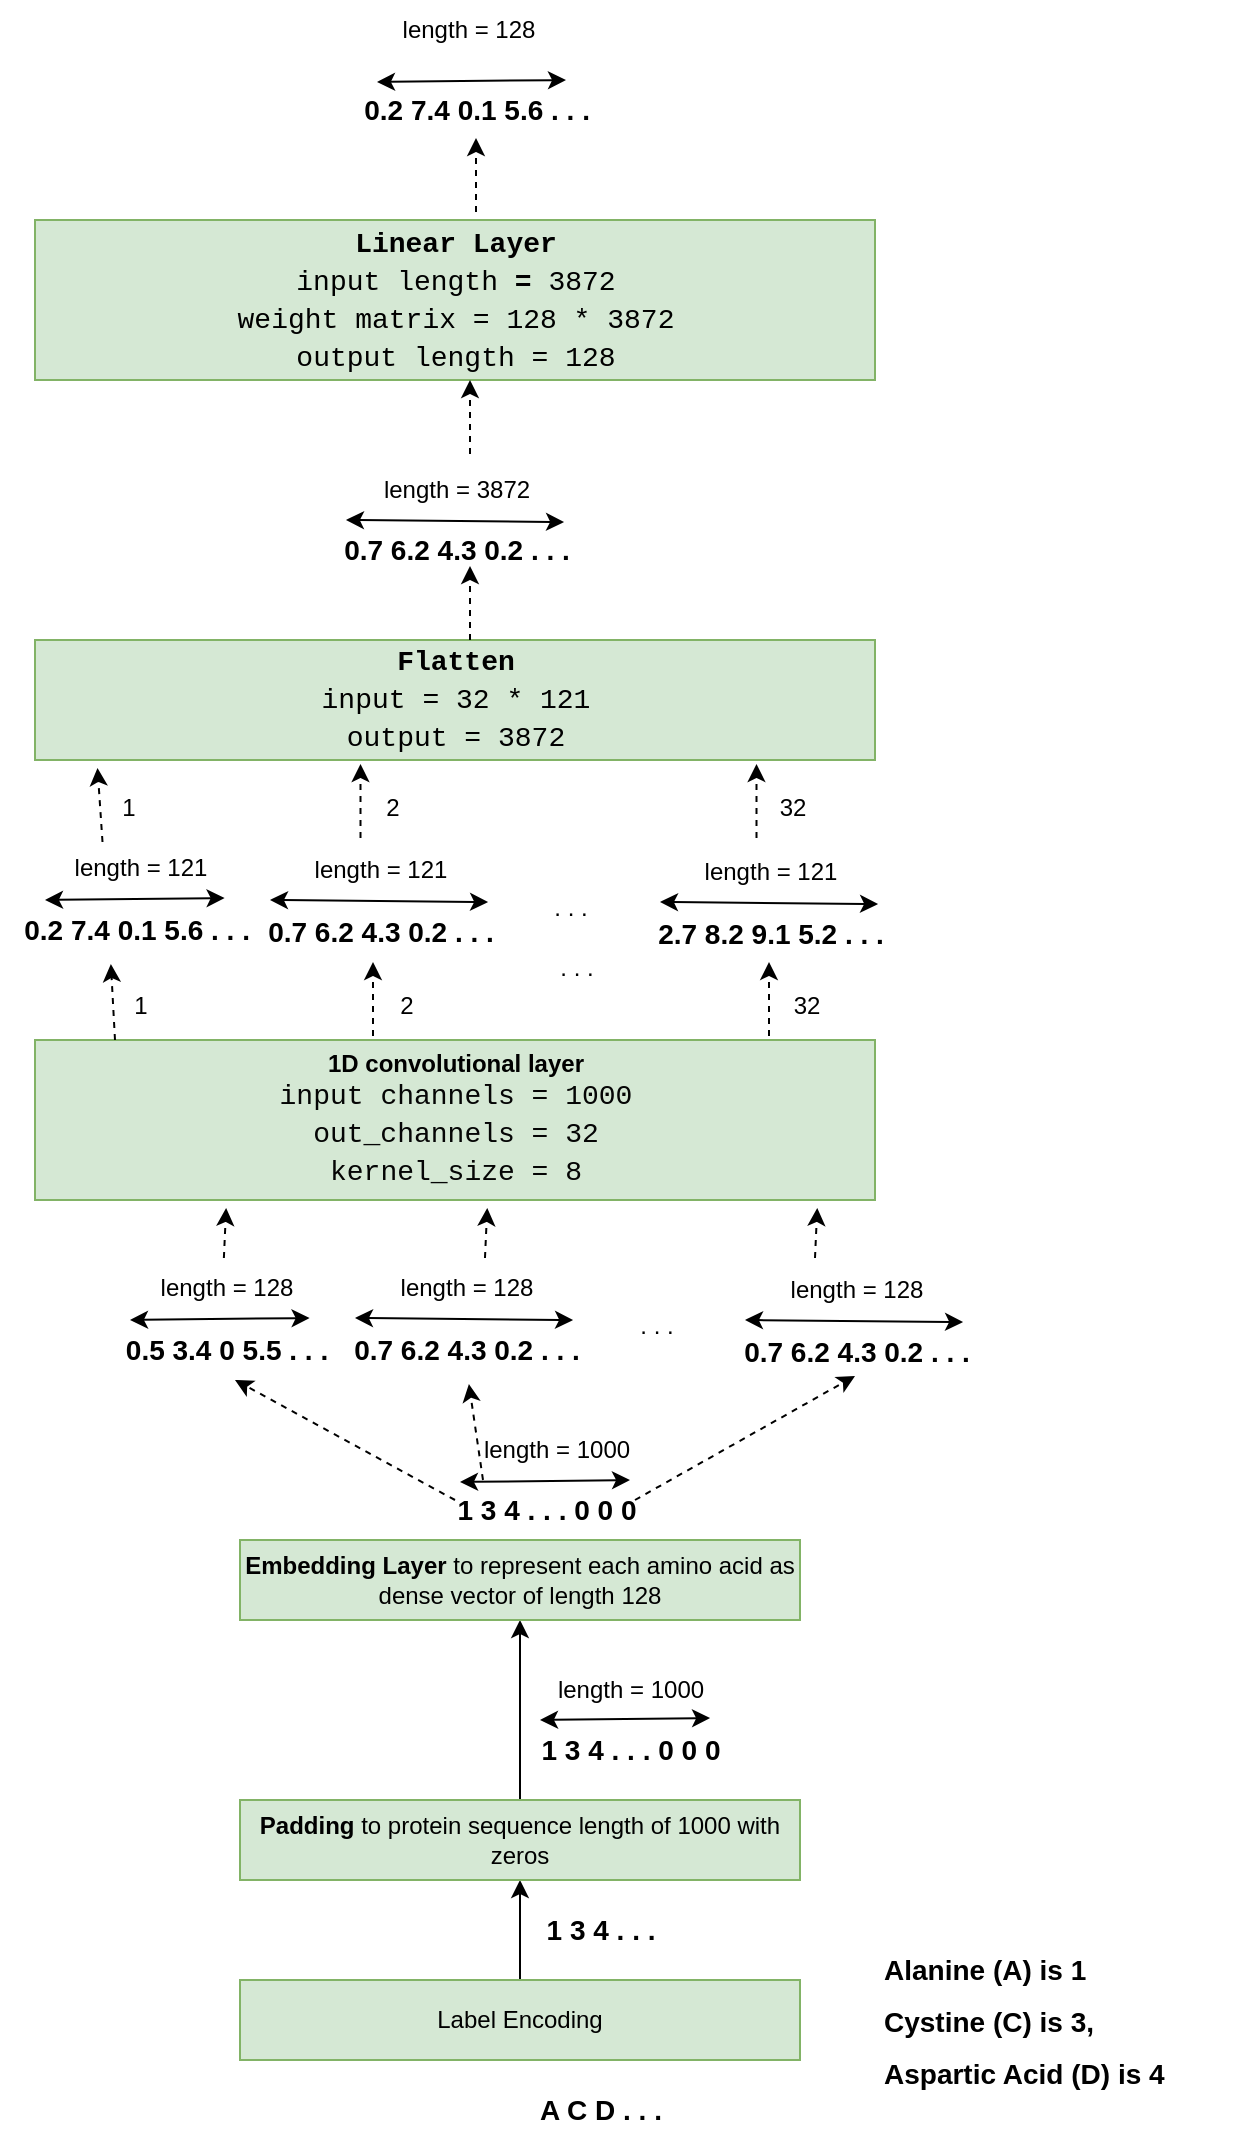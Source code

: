 <mxfile version="24.7.8">
  <diagram name="Page-1" id="SnX7uPhs9DzWcd9LeeyA">
    <mxGraphModel dx="880" dy="434" grid="1" gridSize="10" guides="1" tooltips="1" connect="1" arrows="1" fold="1" page="1" pageScale="1" pageWidth="827" pageHeight="1169" math="0" shadow="0">
      <root>
        <mxCell id="0" />
        <mxCell id="1" parent="0" />
        <mxCell id="YqaqUzx_TyqVY9UQARu3-9" style="edgeStyle=orthogonalEdgeStyle;rounded=0;orthogonalLoop=1;jettySize=auto;html=1;exitX=0.5;exitY=0;exitDx=0;exitDy=0;entryX=0.5;entryY=1;entryDx=0;entryDy=0;" parent="1" source="YqaqUzx_TyqVY9UQARu3-1" target="YqaqUzx_TyqVY9UQARu3-2" edge="1">
          <mxGeometry relative="1" as="geometry" />
        </mxCell>
        <mxCell id="YqaqUzx_TyqVY9UQARu3-1" value="Label Encoding" style="rounded=0;whiteSpace=wrap;html=1;fillColor=#d5e8d4;strokeColor=#82b366;" parent="1" vertex="1">
          <mxGeometry x="240" y="1070" width="280" height="40" as="geometry" />
        </mxCell>
        <mxCell id="OcDNsuJ5h-MP05Xmr6Iw-2" style="edgeStyle=orthogonalEdgeStyle;rounded=0;orthogonalLoop=1;jettySize=auto;html=1;exitX=0.5;exitY=0;exitDx=0;exitDy=0;entryX=0.5;entryY=1;entryDx=0;entryDy=0;" parent="1" source="YqaqUzx_TyqVY9UQARu3-2" target="YqaqUzx_TyqVY9UQARu3-10" edge="1">
          <mxGeometry relative="1" as="geometry" />
        </mxCell>
        <mxCell id="YqaqUzx_TyqVY9UQARu3-2" value="&lt;b&gt;Padding&lt;/b&gt; to protein sequence length of 1000 with zeros" style="rounded=0;whiteSpace=wrap;html=1;fillColor=#d5e8d4;strokeColor=#82b366;" parent="1" vertex="1">
          <mxGeometry x="240" y="980" width="280" height="40" as="geometry" />
        </mxCell>
        <mxCell id="YqaqUzx_TyqVY9UQARu3-4" value="A C D . . ." style="text;html=1;align=center;verticalAlign=middle;resizable=0;points=[];autosize=1;strokeColor=none;fillColor=none;fontSize=14;fontStyle=1" parent="1" vertex="1">
          <mxGeometry x="380" y="1120" width="80" height="30" as="geometry" />
        </mxCell>
        <mxCell id="YqaqUzx_TyqVY9UQARu3-5" value="&lt;h1 style=&quot;margin-top: 0px; font-size: 14px;&quot;&gt;&lt;font style=&quot;font-size: 14px;&quot;&gt;Alanine (A) is 1&lt;/font&gt;&lt;/h1&gt;&lt;h1 style=&quot;margin-top: 0px; font-size: 14px;&quot;&gt;&lt;font style=&quot;font-size: 14px;&quot;&gt;Cystine (C) is 3,&amp;nbsp;&lt;/font&gt;&lt;/h1&gt;&lt;h1 style=&quot;margin-top: 0px; font-size: 14px;&quot;&gt;&lt;font style=&quot;font-size: 14px;&quot;&gt;Aspartic Acid (D) is 4&amp;nbsp;&lt;/font&gt;&lt;br&gt;&lt;/h1&gt;" style="text;html=1;whiteSpace=wrap;overflow=hidden;rounded=0;" parent="1" vertex="1">
          <mxGeometry x="560" y="1050" width="180" height="90" as="geometry" />
        </mxCell>
        <mxCell id="YqaqUzx_TyqVY9UQARu3-6" value="1 3 4 . . ." style="text;html=1;align=center;verticalAlign=middle;resizable=0;points=[];autosize=1;strokeColor=none;fillColor=none;fontSize=14;fontStyle=1" parent="1" vertex="1">
          <mxGeometry x="380" y="1030" width="80" height="30" as="geometry" />
        </mxCell>
        <mxCell id="YqaqUzx_TyqVY9UQARu3-10" value="&lt;b&gt;Embedding Layer &lt;/b&gt;to represent each amino acid as dense vector of length 128" style="rounded=0;whiteSpace=wrap;html=1;fillColor=#d5e8d4;strokeColor=#82b366;" parent="1" vertex="1">
          <mxGeometry x="240" y="850" width="280" height="40" as="geometry" />
        </mxCell>
        <mxCell id="OcDNsuJ5h-MP05Xmr6Iw-3" value="1 3 4 . . . 0 0 0" style="text;html=1;align=center;verticalAlign=middle;resizable=0;points=[];autosize=1;strokeColor=none;fillColor=none;fontSize=14;fontStyle=1" parent="1" vertex="1">
          <mxGeometry x="380" y="940" width="110" height="30" as="geometry" />
        </mxCell>
        <mxCell id="OcDNsuJ5h-MP05Xmr6Iw-4" value="" style="endArrow=classic;startArrow=classic;html=1;rounded=0;entryX=0.864;entryY=-0.033;entryDx=0;entryDy=0;entryPerimeter=0;" parent="1" target="OcDNsuJ5h-MP05Xmr6Iw-3" edge="1">
          <mxGeometry width="50" height="50" relative="1" as="geometry">
            <mxPoint x="390" y="940" as="sourcePoint" />
            <mxPoint x="450" y="940" as="targetPoint" />
          </mxGeometry>
        </mxCell>
        <mxCell id="OcDNsuJ5h-MP05Xmr6Iw-6" value="length = 1000" style="text;html=1;align=center;verticalAlign=middle;resizable=0;points=[];autosize=1;strokeColor=none;fillColor=none;" parent="1" vertex="1">
          <mxGeometry x="385" y="910" width="100" height="30" as="geometry" />
        </mxCell>
        <mxCell id="OcDNsuJ5h-MP05Xmr6Iw-8" value="" style="endArrow=classic;html=1;rounded=0;dashed=1;" parent="1" edge="1">
          <mxGeometry width="50" height="50" relative="1" as="geometry">
            <mxPoint x="347.5" y="830" as="sourcePoint" />
            <mxPoint x="237.5" y="770" as="targetPoint" />
          </mxGeometry>
        </mxCell>
        <mxCell id="OcDNsuJ5h-MP05Xmr6Iw-9" value="1 3 4 . . . 0 0 0" style="text;html=1;align=center;verticalAlign=middle;resizable=0;points=[];autosize=1;strokeColor=none;fillColor=none;fontSize=14;fontStyle=1" parent="1" vertex="1">
          <mxGeometry x="337.5" y="820" width="110" height="30" as="geometry" />
        </mxCell>
        <mxCell id="OcDNsuJ5h-MP05Xmr6Iw-10" value="0.5 3.4 0 5.5 . . ." style="text;html=1;align=center;verticalAlign=middle;resizable=0;points=[];autosize=1;strokeColor=none;fillColor=none;fontSize=14;fontStyle=1" parent="1" vertex="1">
          <mxGeometry x="172.5" y="740" width="120" height="30" as="geometry" />
        </mxCell>
        <mxCell id="OcDNsuJ5h-MP05Xmr6Iw-11" value="length = 1000" style="text;html=1;align=center;verticalAlign=middle;resizable=0;points=[];autosize=1;strokeColor=none;fillColor=none;" parent="1" vertex="1">
          <mxGeometry x="347.5" y="790" width="100" height="30" as="geometry" />
        </mxCell>
        <mxCell id="OcDNsuJ5h-MP05Xmr6Iw-12" value="" style="endArrow=classic;startArrow=classic;html=1;rounded=0;entryX=0.864;entryY=-0.033;entryDx=0;entryDy=0;entryPerimeter=0;" parent="1" edge="1">
          <mxGeometry width="50" height="50" relative="1" as="geometry">
            <mxPoint x="350" y="821" as="sourcePoint" />
            <mxPoint x="435" y="820" as="targetPoint" />
          </mxGeometry>
        </mxCell>
        <mxCell id="OcDNsuJ5h-MP05Xmr6Iw-13" value="length = 128" style="text;html=1;align=center;verticalAlign=middle;resizable=0;points=[];autosize=1;strokeColor=none;fillColor=none;" parent="1" vertex="1">
          <mxGeometry x="187.5" y="709" width="90" height="30" as="geometry" />
        </mxCell>
        <mxCell id="OcDNsuJ5h-MP05Xmr6Iw-14" value="" style="endArrow=classic;startArrow=classic;html=1;rounded=0;entryX=0.97;entryY=1;entryDx=0;entryDy=0;entryPerimeter=0;" parent="1" target="OcDNsuJ5h-MP05Xmr6Iw-13" edge="1">
          <mxGeometry width="50" height="50" relative="1" as="geometry">
            <mxPoint x="185" y="740" as="sourcePoint" />
            <mxPoint x="270" y="739" as="targetPoint" />
          </mxGeometry>
        </mxCell>
        <mxCell id="OcDNsuJ5h-MP05Xmr6Iw-15" value="" style="endArrow=classic;html=1;rounded=0;dashed=1;entryX=0.514;entryY=1.067;entryDx=0;entryDy=0;entryPerimeter=0;" parent="1" target="OcDNsuJ5h-MP05Xmr6Iw-16" edge="1">
          <mxGeometry width="50" height="50" relative="1" as="geometry">
            <mxPoint x="361.5" y="820" as="sourcePoint" />
            <mxPoint x="353.5" y="780" as="targetPoint" />
          </mxGeometry>
        </mxCell>
        <mxCell id="OcDNsuJ5h-MP05Xmr6Iw-16" value="0.7 6.2 4.3 0.2 . . ." style="text;html=1;align=center;verticalAlign=middle;resizable=0;points=[];autosize=1;strokeColor=none;fillColor=none;fontSize=14;fontStyle=1" parent="1" vertex="1">
          <mxGeometry x="282.5" y="740" width="140" height="30" as="geometry" />
        </mxCell>
        <mxCell id="OcDNsuJ5h-MP05Xmr6Iw-17" value="length = 128" style="text;html=1;align=center;verticalAlign=middle;resizable=0;points=[];autosize=1;strokeColor=none;fillColor=none;" parent="1" vertex="1">
          <mxGeometry x="307.5" y="709" width="90" height="30" as="geometry" />
        </mxCell>
        <mxCell id="OcDNsuJ5h-MP05Xmr6Iw-18" value="" style="endArrow=classic;startArrow=classic;html=1;rounded=0;entryX=0.886;entryY=0;entryDx=0;entryDy=0;entryPerimeter=0;" parent="1" target="OcDNsuJ5h-MP05Xmr6Iw-16" edge="1">
          <mxGeometry width="50" height="50" relative="1" as="geometry">
            <mxPoint x="297.5" y="739" as="sourcePoint" />
            <mxPoint x="390" y="739" as="targetPoint" />
          </mxGeometry>
        </mxCell>
        <mxCell id="OcDNsuJ5h-MP05Xmr6Iw-19" value=". . ." style="text;html=1;align=center;verticalAlign=middle;resizable=0;points=[];autosize=1;strokeColor=none;fillColor=none;" parent="1" vertex="1">
          <mxGeometry x="427.5" y="728" width="40" height="30" as="geometry" />
        </mxCell>
        <mxCell id="OcDNsuJ5h-MP05Xmr6Iw-20" value="0.7 6.2 4.3 0.2 . . ." style="text;html=1;align=center;verticalAlign=middle;resizable=0;points=[];autosize=1;strokeColor=none;fillColor=none;fontSize=14;fontStyle=1" parent="1" vertex="1">
          <mxGeometry x="477.5" y="741" width="140" height="30" as="geometry" />
        </mxCell>
        <mxCell id="OcDNsuJ5h-MP05Xmr6Iw-21" value="length = 128" style="text;html=1;align=center;verticalAlign=middle;resizable=0;points=[];autosize=1;strokeColor=none;fillColor=none;" parent="1" vertex="1">
          <mxGeometry x="502.5" y="710" width="90" height="30" as="geometry" />
        </mxCell>
        <mxCell id="OcDNsuJ5h-MP05Xmr6Iw-22" value="" style="endArrow=classic;startArrow=classic;html=1;rounded=0;entryX=0.886;entryY=0;entryDx=0;entryDy=0;entryPerimeter=0;" parent="1" target="OcDNsuJ5h-MP05Xmr6Iw-20" edge="1">
          <mxGeometry width="50" height="50" relative="1" as="geometry">
            <mxPoint x="492.5" y="740" as="sourcePoint" />
            <mxPoint x="585" y="740" as="targetPoint" />
          </mxGeometry>
        </mxCell>
        <mxCell id="OcDNsuJ5h-MP05Xmr6Iw-23" value="" style="endArrow=classic;html=1;rounded=0;dashed=1;entryX=0.5;entryY=0.9;entryDx=0;entryDy=0;entryPerimeter=0;" parent="1" target="OcDNsuJ5h-MP05Xmr6Iw-20" edge="1">
          <mxGeometry width="50" height="50" relative="1" as="geometry">
            <mxPoint x="437.5" y="830" as="sourcePoint" />
            <mxPoint x="427.5" y="780.5" as="targetPoint" />
          </mxGeometry>
        </mxCell>
        <mxCell id="OcDNsuJ5h-MP05Xmr6Iw-25" value="&lt;b&gt;1D convolutional layer&lt;/b&gt;&lt;div&gt;&lt;div style=&quot;font-family: Consolas, &amp;quot;Courier New&amp;quot;, monospace; font-size: 14px; line-height: 19px; white-space: pre;&quot;&gt;&lt;font color=&quot;#050505&quot;&gt;input channels = 1000&lt;/font&gt;&lt;/div&gt;&lt;div style=&quot;font-family: Consolas, &amp;quot;Courier New&amp;quot;, monospace; font-size: 14px; line-height: 19px; white-space: pre;&quot;&gt;&lt;font color=&quot;#050505&quot;&gt;out_channels = 32&lt;/font&gt;&lt;/div&gt;&lt;div style=&quot;font-family: Consolas, &amp;quot;Courier New&amp;quot;, monospace; font-size: 14px; line-height: 19px; white-space: pre;&quot;&gt;&lt;font color=&quot;#050505&quot;&gt;kernel_size = 8&lt;/font&gt;&lt;/div&gt;&lt;/div&gt;" style="rounded=0;whiteSpace=wrap;html=1;fillColor=#d5e8d4;strokeColor=#82b366;" parent="1" vertex="1">
          <mxGeometry x="137.5" y="600" width="420" height="80" as="geometry" />
        </mxCell>
        <mxCell id="OcDNsuJ5h-MP05Xmr6Iw-26" value="" style="endArrow=classic;html=1;rounded=0;dashed=1;entryX=0.508;entryY=1.1;entryDx=0;entryDy=0;entryPerimeter=0;exitX=0.611;exitY=0;exitDx=0;exitDy=0;exitPerimeter=0;" parent="1" source="OcDNsuJ5h-MP05Xmr6Iw-17" edge="1">
          <mxGeometry width="50" height="50" relative="1" as="geometry">
            <mxPoint x="371.5" y="741" as="sourcePoint" />
            <mxPoint x="363.62" y="684" as="targetPoint" />
          </mxGeometry>
        </mxCell>
        <mxCell id="OcDNsuJ5h-MP05Xmr6Iw-27" value="" style="endArrow=classic;html=1;rounded=0;dashed=1;entryX=0.508;entryY=1.1;entryDx=0;entryDy=0;entryPerimeter=0;exitX=0.611;exitY=0;exitDx=0;exitDy=0;exitPerimeter=0;" parent="1" edge="1">
          <mxGeometry width="50" height="50" relative="1" as="geometry">
            <mxPoint x="231.94" y="709" as="sourcePoint" />
            <mxPoint x="233.06" y="684" as="targetPoint" />
          </mxGeometry>
        </mxCell>
        <mxCell id="OcDNsuJ5h-MP05Xmr6Iw-28" value="" style="endArrow=classic;html=1;rounded=0;dashed=1;entryX=0.508;entryY=1.1;entryDx=0;entryDy=0;entryPerimeter=0;exitX=0.611;exitY=0;exitDx=0;exitDy=0;exitPerimeter=0;" parent="1" edge="1">
          <mxGeometry width="50" height="50" relative="1" as="geometry">
            <mxPoint x="527.5" y="709" as="sourcePoint" />
            <mxPoint x="528.62" y="684" as="targetPoint" />
          </mxGeometry>
        </mxCell>
        <mxCell id="OcDNsuJ5h-MP05Xmr6Iw-29" value="0.2 7.4 0.1 5.6 . . .&amp;nbsp;" style="text;html=1;align=center;verticalAlign=middle;resizable=0;points=[];autosize=1;strokeColor=none;fillColor=none;fontSize=14;fontStyle=1" parent="1" vertex="1">
          <mxGeometry x="120" y="530" width="140" height="30" as="geometry" />
        </mxCell>
        <mxCell id="OcDNsuJ5h-MP05Xmr6Iw-30" value="length = 121" style="text;html=1;align=center;verticalAlign=middle;resizable=0;points=[];autosize=1;strokeColor=none;fillColor=none;" parent="1" vertex="1">
          <mxGeometry x="145" y="499" width="90" height="30" as="geometry" />
        </mxCell>
        <mxCell id="OcDNsuJ5h-MP05Xmr6Iw-31" value="" style="endArrow=classic;startArrow=classic;html=1;rounded=0;entryX=0.97;entryY=1;entryDx=0;entryDy=0;entryPerimeter=0;" parent="1" target="OcDNsuJ5h-MP05Xmr6Iw-30" edge="1">
          <mxGeometry width="50" height="50" relative="1" as="geometry">
            <mxPoint x="142.5" y="530" as="sourcePoint" />
            <mxPoint x="227.5" y="529" as="targetPoint" />
          </mxGeometry>
        </mxCell>
        <mxCell id="OcDNsuJ5h-MP05Xmr6Iw-32" value="0.7 6.2 4.3 0.2 . . ." style="text;html=1;align=center;verticalAlign=middle;resizable=0;points=[];autosize=1;strokeColor=none;fillColor=none;fontSize=14;fontStyle=1" parent="1" vertex="1">
          <mxGeometry x="240" y="531" width="140" height="30" as="geometry" />
        </mxCell>
        <mxCell id="OcDNsuJ5h-MP05Xmr6Iw-33" value="length = 121" style="text;html=1;align=center;verticalAlign=middle;resizable=0;points=[];autosize=1;strokeColor=none;fillColor=none;" parent="1" vertex="1">
          <mxGeometry x="265" y="500" width="90" height="30" as="geometry" />
        </mxCell>
        <mxCell id="OcDNsuJ5h-MP05Xmr6Iw-34" value="" style="endArrow=classic;startArrow=classic;html=1;rounded=0;entryX=0.886;entryY=0;entryDx=0;entryDy=0;entryPerimeter=0;" parent="1" target="OcDNsuJ5h-MP05Xmr6Iw-32" edge="1">
          <mxGeometry width="50" height="50" relative="1" as="geometry">
            <mxPoint x="255" y="530" as="sourcePoint" />
            <mxPoint x="347.5" y="530" as="targetPoint" />
          </mxGeometry>
        </mxCell>
        <mxCell id="OcDNsuJ5h-MP05Xmr6Iw-35" value=". . ." style="text;html=1;align=center;verticalAlign=middle;resizable=0;points=[];autosize=1;strokeColor=none;fillColor=none;" parent="1" vertex="1">
          <mxGeometry x="385" y="519" width="40" height="30" as="geometry" />
        </mxCell>
        <mxCell id="OcDNsuJ5h-MP05Xmr6Iw-36" value="2.7 8.2 9.1 5.2 . . ." style="text;html=1;align=center;verticalAlign=middle;resizable=0;points=[];autosize=1;strokeColor=none;fillColor=none;fontSize=14;fontStyle=1" parent="1" vertex="1">
          <mxGeometry x="435" y="532" width="140" height="30" as="geometry" />
        </mxCell>
        <mxCell id="OcDNsuJ5h-MP05Xmr6Iw-37" value="length = 121" style="text;html=1;align=center;verticalAlign=middle;resizable=0;points=[];autosize=1;strokeColor=none;fillColor=none;" parent="1" vertex="1">
          <mxGeometry x="460" y="501" width="90" height="30" as="geometry" />
        </mxCell>
        <mxCell id="OcDNsuJ5h-MP05Xmr6Iw-38" value="" style="endArrow=classic;startArrow=classic;html=1;rounded=0;entryX=0.886;entryY=0;entryDx=0;entryDy=0;entryPerimeter=0;" parent="1" target="OcDNsuJ5h-MP05Xmr6Iw-36" edge="1">
          <mxGeometry width="50" height="50" relative="1" as="geometry">
            <mxPoint x="450" y="531" as="sourcePoint" />
            <mxPoint x="542.5" y="531" as="targetPoint" />
          </mxGeometry>
        </mxCell>
        <mxCell id="OcDNsuJ5h-MP05Xmr6Iw-41" value="" style="endArrow=classic;html=1;rounded=0;dashed=1;entryX=0.396;entryY=1.067;entryDx=0;entryDy=0;entryPerimeter=0;exitX=0.611;exitY=0;exitDx=0;exitDy=0;exitPerimeter=0;" parent="1" target="OcDNsuJ5h-MP05Xmr6Iw-29" edge="1">
          <mxGeometry width="50" height="50" relative="1" as="geometry">
            <mxPoint x="177.5" y="600" as="sourcePoint" />
            <mxPoint x="178.62" y="575" as="targetPoint" />
          </mxGeometry>
        </mxCell>
        <mxCell id="OcDNsuJ5h-MP05Xmr6Iw-42" value="" style="endArrow=classic;html=1;rounded=0;dashed=1;entryX=0.396;entryY=1.067;entryDx=0;entryDy=0;entryPerimeter=0;exitX=0.611;exitY=0;exitDx=0;exitDy=0;exitPerimeter=0;" parent="1" edge="1">
          <mxGeometry width="50" height="50" relative="1" as="geometry">
            <mxPoint x="306.5" y="598" as="sourcePoint" />
            <mxPoint x="306.5" y="561" as="targetPoint" />
          </mxGeometry>
        </mxCell>
        <mxCell id="OcDNsuJ5h-MP05Xmr6Iw-43" value="" style="endArrow=classic;html=1;rounded=0;dashed=1;entryX=0.396;entryY=1.067;entryDx=0;entryDy=0;entryPerimeter=0;exitX=0.611;exitY=0;exitDx=0;exitDy=0;exitPerimeter=0;" parent="1" edge="1">
          <mxGeometry width="50" height="50" relative="1" as="geometry">
            <mxPoint x="504.5" y="598" as="sourcePoint" />
            <mxPoint x="504.5" y="561" as="targetPoint" />
          </mxGeometry>
        </mxCell>
        <mxCell id="OcDNsuJ5h-MP05Xmr6Iw-44" value=". . ." style="text;html=1;align=center;verticalAlign=middle;resizable=0;points=[];autosize=1;strokeColor=none;fillColor=none;" parent="1" vertex="1">
          <mxGeometry x="387.5" y="549" width="40" height="30" as="geometry" />
        </mxCell>
        <mxCell id="OcDNsuJ5h-MP05Xmr6Iw-45" value="1" style="text;html=1;align=center;verticalAlign=middle;resizable=0;points=[];autosize=1;strokeColor=none;fillColor=none;" parent="1" vertex="1">
          <mxGeometry x="175" y="568" width="30" height="30" as="geometry" />
        </mxCell>
        <mxCell id="OcDNsuJ5h-MP05Xmr6Iw-46" value="2" style="text;html=1;align=center;verticalAlign=middle;resizable=0;points=[];autosize=1;strokeColor=none;fillColor=none;" parent="1" vertex="1">
          <mxGeometry x="307.5" y="568" width="30" height="30" as="geometry" />
        </mxCell>
        <mxCell id="OcDNsuJ5h-MP05Xmr6Iw-47" value="32" style="text;html=1;align=center;verticalAlign=middle;resizable=0;points=[];autosize=1;strokeColor=none;fillColor=none;" parent="1" vertex="1">
          <mxGeometry x="502.5" y="568" width="40" height="30" as="geometry" />
        </mxCell>
        <mxCell id="5V7Ie1j8SD-dPSGs372d-1" value="&lt;div&gt;&lt;div style=&quot;font-family: Consolas, &amp;quot;Courier New&amp;quot;, monospace; font-size: 14px; line-height: 19px; white-space: pre;&quot;&gt;&lt;b&gt;&lt;br&gt;&lt;/b&gt;&lt;/div&gt;&lt;div style=&quot;font-family: Consolas, &amp;quot;Courier New&amp;quot;, monospace; font-size: 14px; line-height: 19px; white-space: pre;&quot;&gt;&lt;b&gt;Linear Layer&lt;/b&gt;&lt;/div&gt;&lt;/div&gt;&lt;div style=&quot;font-family: Consolas, &amp;quot;Courier New&amp;quot;, monospace; font-size: 14px; line-height: 19px; white-space: pre;&quot;&gt;input&lt;b&gt; &lt;/b&gt;length&lt;b&gt; =&lt;/b&gt; 3872&lt;/div&gt;&lt;div style=&quot;font-family: Consolas, &amp;quot;Courier New&amp;quot;, monospace; font-size: 14px; line-height: 19px; white-space: pre;&quot;&gt;weight matrix = 128 * 3872&lt;/div&gt;&lt;div style=&quot;font-family: Consolas, &amp;quot;Courier New&amp;quot;, monospace; font-size: 14px; line-height: 19px; white-space: pre;&quot;&gt;output length = 128&lt;/div&gt;&lt;div style=&quot;font-family: Consolas, &amp;quot;Courier New&amp;quot;, monospace; font-size: 14px; line-height: 19px; white-space: pre;&quot;&gt;&lt;br&gt;&lt;/div&gt;" style="rounded=0;whiteSpace=wrap;html=1;fillColor=#d5e8d4;strokeColor=#82b366;" parent="1" vertex="1">
          <mxGeometry x="137.5" y="190" width="420" height="80" as="geometry" />
        </mxCell>
        <mxCell id="5V7Ie1j8SD-dPSGs372d-2" value="" style="endArrow=classic;html=1;rounded=0;dashed=1;entryX=0.396;entryY=1.067;entryDx=0;entryDy=0;entryPerimeter=0;exitX=0.611;exitY=0;exitDx=0;exitDy=0;exitPerimeter=0;" parent="1" edge="1">
          <mxGeometry width="50" height="50" relative="1" as="geometry">
            <mxPoint x="171.25" y="501" as="sourcePoint" />
            <mxPoint x="168.75" y="464" as="targetPoint" />
          </mxGeometry>
        </mxCell>
        <mxCell id="5V7Ie1j8SD-dPSGs372d-3" value="" style="endArrow=classic;html=1;rounded=0;dashed=1;entryX=0.396;entryY=1.067;entryDx=0;entryDy=0;entryPerimeter=0;exitX=0.611;exitY=0;exitDx=0;exitDy=0;exitPerimeter=0;" parent="1" edge="1">
          <mxGeometry width="50" height="50" relative="1" as="geometry">
            <mxPoint x="300.25" y="499" as="sourcePoint" />
            <mxPoint x="300.25" y="462" as="targetPoint" />
          </mxGeometry>
        </mxCell>
        <mxCell id="5V7Ie1j8SD-dPSGs372d-4" value="" style="endArrow=classic;html=1;rounded=0;dashed=1;entryX=0.396;entryY=1.067;entryDx=0;entryDy=0;entryPerimeter=0;exitX=0.611;exitY=0;exitDx=0;exitDy=0;exitPerimeter=0;" parent="1" edge="1">
          <mxGeometry width="50" height="50" relative="1" as="geometry">
            <mxPoint x="498.25" y="499" as="sourcePoint" />
            <mxPoint x="498.25" y="462" as="targetPoint" />
          </mxGeometry>
        </mxCell>
        <mxCell id="5V7Ie1j8SD-dPSGs372d-5" value="1" style="text;html=1;align=center;verticalAlign=middle;resizable=0;points=[];autosize=1;strokeColor=none;fillColor=none;" parent="1" vertex="1">
          <mxGeometry x="168.75" y="469" width="30" height="30" as="geometry" />
        </mxCell>
        <mxCell id="5V7Ie1j8SD-dPSGs372d-6" value="2" style="text;html=1;align=center;verticalAlign=middle;resizable=0;points=[];autosize=1;strokeColor=none;fillColor=none;" parent="1" vertex="1">
          <mxGeometry x="301.25" y="469" width="30" height="30" as="geometry" />
        </mxCell>
        <mxCell id="5V7Ie1j8SD-dPSGs372d-7" value="32" style="text;html=1;align=center;verticalAlign=middle;resizable=0;points=[];autosize=1;strokeColor=none;fillColor=none;" parent="1" vertex="1">
          <mxGeometry x="496.25" y="469" width="40" height="30" as="geometry" />
        </mxCell>
        <mxCell id="5V7Ie1j8SD-dPSGs372d-10" value="" style="endArrow=classic;html=1;rounded=0;dashed=1;entryX=0.396;entryY=1.067;entryDx=0;entryDy=0;entryPerimeter=0;exitX=0.611;exitY=0;exitDx=0;exitDy=0;exitPerimeter=0;" parent="1" edge="1">
          <mxGeometry width="50" height="50" relative="1" as="geometry">
            <mxPoint x="358" y="186" as="sourcePoint" />
            <mxPoint x="358" y="149" as="targetPoint" />
          </mxGeometry>
        </mxCell>
        <mxCell id="5V7Ie1j8SD-dPSGs372d-11" value="0.2 7.4 0.1 5.6 . . .&amp;nbsp;" style="text;html=1;align=center;verticalAlign=middle;resizable=0;points=[];autosize=1;strokeColor=none;fillColor=none;fontSize=14;fontStyle=1" parent="1" vertex="1">
          <mxGeometry x="290" y="120" width="140" height="30" as="geometry" />
        </mxCell>
        <mxCell id="5V7Ie1j8SD-dPSGs372d-12" value="length = 128" style="text;html=1;align=center;verticalAlign=middle;resizable=0;points=[];autosize=1;strokeColor=none;fillColor=none;" parent="1" vertex="1">
          <mxGeometry x="308.5" y="80" width="90" height="30" as="geometry" />
        </mxCell>
        <mxCell id="5V7Ie1j8SD-dPSGs372d-13" value="" style="endArrow=classic;startArrow=classic;html=1;rounded=0;entryX=0.97;entryY=1;entryDx=0;entryDy=0;entryPerimeter=0;" parent="1" edge="1">
          <mxGeometry width="50" height="50" relative="1" as="geometry">
            <mxPoint x="308.5" y="121" as="sourcePoint" />
            <mxPoint x="403" y="120" as="targetPoint" />
          </mxGeometry>
        </mxCell>
        <mxCell id="1jZxBR7DHIPsqSfAefb3-1" value="&lt;div&gt;&lt;div style=&quot;font-family: Consolas, &amp;quot;Courier New&amp;quot;, monospace; font-size: 14px; line-height: 19px; white-space: pre;&quot;&gt;&lt;b&gt;Flatten&lt;/b&gt;&lt;/div&gt;&lt;/div&gt;&lt;div style=&quot;font-family: Consolas, &amp;quot;Courier New&amp;quot;, monospace; font-size: 14px; line-height: 19px; white-space: pre;&quot;&gt;input = 32 * 121&lt;/div&gt;&lt;div style=&quot;font-family: Consolas, &amp;quot;Courier New&amp;quot;, monospace; font-size: 14px; line-height: 19px; white-space: pre;&quot;&gt;output = 3872&lt;/div&gt;" style="rounded=0;whiteSpace=wrap;html=1;fillColor=#d5e8d4;strokeColor=#82b366;" vertex="1" parent="1">
          <mxGeometry x="137.5" y="400" width="420" height="60" as="geometry" />
        </mxCell>
        <mxCell id="1jZxBR7DHIPsqSfAefb3-2" value="0.7 6.2 4.3 0.2 . . ." style="text;html=1;align=center;verticalAlign=middle;resizable=0;points=[];autosize=1;strokeColor=none;fillColor=none;fontSize=14;fontStyle=1" vertex="1" parent="1">
          <mxGeometry x="277.98" y="340" width="140" height="30" as="geometry" />
        </mxCell>
        <mxCell id="1jZxBR7DHIPsqSfAefb3-3" value="length = 3872" style="text;html=1;align=center;verticalAlign=middle;resizable=0;points=[];autosize=1;strokeColor=none;fillColor=none;" vertex="1" parent="1">
          <mxGeometry x="297.98" y="310" width="100" height="30" as="geometry" />
        </mxCell>
        <mxCell id="1jZxBR7DHIPsqSfAefb3-4" value="" style="endArrow=classic;startArrow=classic;html=1;rounded=0;entryX=0.886;entryY=0;entryDx=0;entryDy=0;entryPerimeter=0;" edge="1" parent="1">
          <mxGeometry width="50" height="50" relative="1" as="geometry">
            <mxPoint x="292.98" y="340" as="sourcePoint" />
            <mxPoint x="402.02" y="341" as="targetPoint" />
          </mxGeometry>
        </mxCell>
        <mxCell id="1jZxBR7DHIPsqSfAefb3-5" value="" style="endArrow=classic;html=1;rounded=0;dashed=1;entryX=0.396;entryY=1.067;entryDx=0;entryDy=0;entryPerimeter=0;exitX=0.611;exitY=0;exitDx=0;exitDy=0;exitPerimeter=0;" edge="1" parent="1">
          <mxGeometry width="50" height="50" relative="1" as="geometry">
            <mxPoint x="355" y="307" as="sourcePoint" />
            <mxPoint x="355" y="270" as="targetPoint" />
          </mxGeometry>
        </mxCell>
        <mxCell id="1jZxBR7DHIPsqSfAefb3-6" value="" style="endArrow=classic;html=1;rounded=0;dashed=1;entryX=0.396;entryY=1.067;entryDx=0;entryDy=0;entryPerimeter=0;exitX=0.611;exitY=0;exitDx=0;exitDy=0;exitPerimeter=0;" edge="1" parent="1">
          <mxGeometry width="50" height="50" relative="1" as="geometry">
            <mxPoint x="355" y="400" as="sourcePoint" />
            <mxPoint x="355" y="363" as="targetPoint" />
          </mxGeometry>
        </mxCell>
      </root>
    </mxGraphModel>
  </diagram>
</mxfile>
